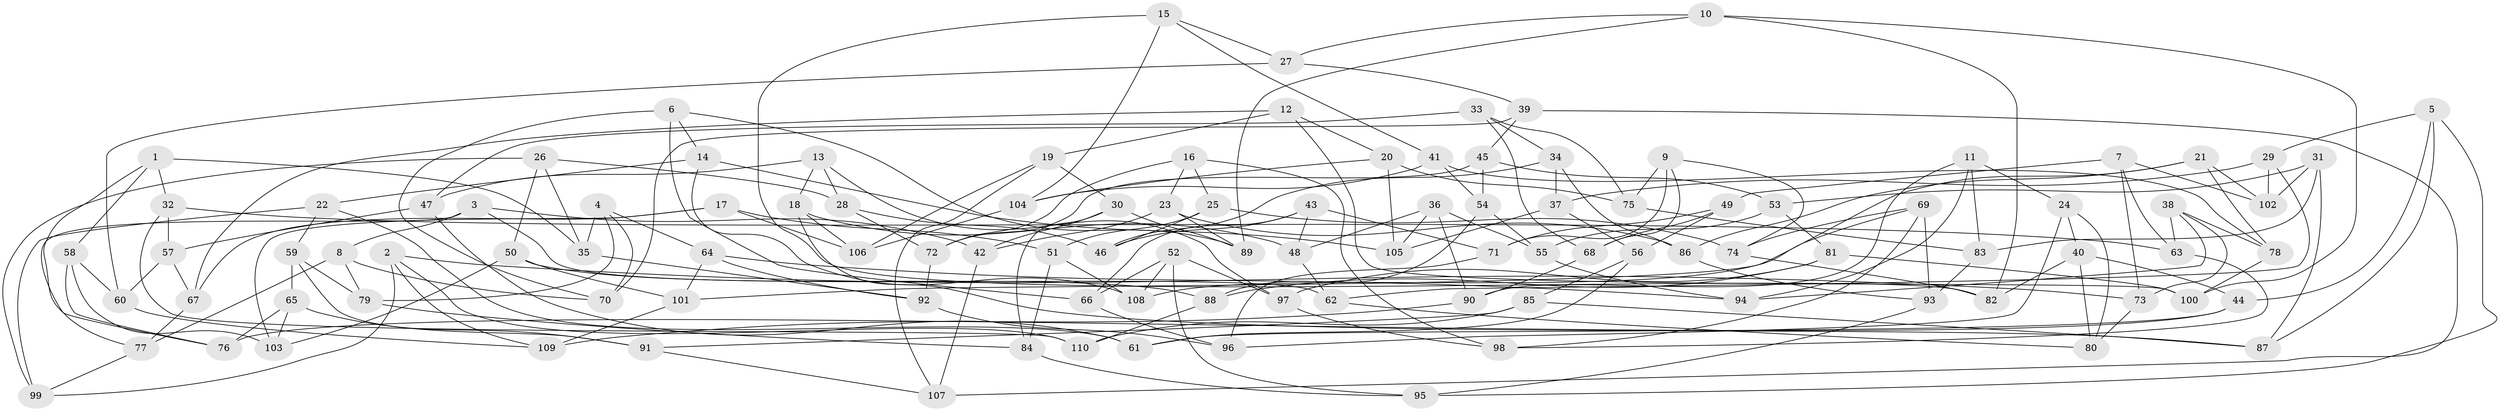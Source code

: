 // Generated by graph-tools (version 1.1) at 2025/38/03/09/25 02:38:11]
// undirected, 110 vertices, 220 edges
graph export_dot {
graph [start="1"]
  node [color=gray90,style=filled];
  1;
  2;
  3;
  4;
  5;
  6;
  7;
  8;
  9;
  10;
  11;
  12;
  13;
  14;
  15;
  16;
  17;
  18;
  19;
  20;
  21;
  22;
  23;
  24;
  25;
  26;
  27;
  28;
  29;
  30;
  31;
  32;
  33;
  34;
  35;
  36;
  37;
  38;
  39;
  40;
  41;
  42;
  43;
  44;
  45;
  46;
  47;
  48;
  49;
  50;
  51;
  52;
  53;
  54;
  55;
  56;
  57;
  58;
  59;
  60;
  61;
  62;
  63;
  64;
  65;
  66;
  67;
  68;
  69;
  70;
  71;
  72;
  73;
  74;
  75;
  76;
  77;
  78;
  79;
  80;
  81;
  82;
  83;
  84;
  85;
  86;
  87;
  88;
  89;
  90;
  91;
  92;
  93;
  94;
  95;
  96;
  97;
  98;
  99;
  100;
  101;
  102;
  103;
  104;
  105;
  106;
  107;
  108;
  109;
  110;
  1 -- 35;
  1 -- 32;
  1 -- 76;
  1 -- 58;
  2 -- 73;
  2 -- 109;
  2 -- 110;
  2 -- 99;
  3 -- 8;
  3 -- 62;
  3 -- 42;
  3 -- 77;
  4 -- 35;
  4 -- 64;
  4 -- 70;
  4 -- 79;
  5 -- 29;
  5 -- 87;
  5 -- 95;
  5 -- 44;
  6 -- 66;
  6 -- 89;
  6 -- 70;
  6 -- 14;
  7 -- 102;
  7 -- 73;
  7 -- 63;
  7 -- 49;
  8 -- 70;
  8 -- 79;
  8 -- 77;
  9 -- 68;
  9 -- 71;
  9 -- 75;
  9 -- 74;
  10 -- 89;
  10 -- 100;
  10 -- 27;
  10 -- 82;
  11 -- 24;
  11 -- 94;
  11 -- 83;
  11 -- 90;
  12 -- 67;
  12 -- 19;
  12 -- 20;
  12 -- 100;
  13 -- 47;
  13 -- 18;
  13 -- 28;
  13 -- 97;
  14 -- 22;
  14 -- 108;
  14 -- 105;
  15 -- 27;
  15 -- 82;
  15 -- 41;
  15 -- 104;
  16 -- 98;
  16 -- 72;
  16 -- 25;
  16 -- 23;
  17 -- 51;
  17 -- 67;
  17 -- 103;
  17 -- 106;
  18 -- 48;
  18 -- 106;
  18 -- 87;
  19 -- 30;
  19 -- 107;
  19 -- 106;
  20 -- 105;
  20 -- 75;
  20 -- 104;
  21 -- 78;
  21 -- 86;
  21 -- 102;
  21 -- 108;
  22 -- 61;
  22 -- 59;
  22 -- 99;
  23 -- 89;
  23 -- 86;
  23 -- 42;
  24 -- 96;
  24 -- 40;
  24 -- 80;
  25 -- 74;
  25 -- 46;
  25 -- 51;
  26 -- 99;
  26 -- 35;
  26 -- 50;
  26 -- 28;
  27 -- 60;
  27 -- 39;
  28 -- 72;
  28 -- 46;
  29 -- 62;
  29 -- 102;
  29 -- 37;
  30 -- 89;
  30 -- 42;
  30 -- 84;
  31 -- 87;
  31 -- 83;
  31 -- 53;
  31 -- 102;
  32 -- 63;
  32 -- 57;
  32 -- 110;
  33 -- 34;
  33 -- 75;
  33 -- 68;
  33 -- 47;
  34 -- 46;
  34 -- 86;
  34 -- 37;
  35 -- 92;
  36 -- 105;
  36 -- 90;
  36 -- 55;
  36 -- 48;
  37 -- 56;
  37 -- 105;
  38 -- 63;
  38 -- 73;
  38 -- 94;
  38 -- 78;
  39 -- 45;
  39 -- 107;
  39 -- 70;
  40 -- 44;
  40 -- 82;
  40 -- 80;
  41 -- 54;
  41 -- 104;
  41 -- 78;
  42 -- 107;
  43 -- 48;
  43 -- 66;
  43 -- 71;
  43 -- 46;
  44 -- 61;
  44 -- 76;
  45 -- 53;
  45 -- 72;
  45 -- 54;
  47 -- 61;
  47 -- 57;
  48 -- 62;
  49 -- 71;
  49 -- 68;
  49 -- 56;
  50 -- 88;
  50 -- 101;
  50 -- 103;
  51 -- 84;
  51 -- 108;
  52 -- 95;
  52 -- 66;
  52 -- 97;
  52 -- 108;
  53 -- 81;
  53 -- 55;
  54 -- 55;
  54 -- 88;
  55 -- 94;
  56 -- 85;
  56 -- 61;
  57 -- 67;
  57 -- 60;
  58 -- 103;
  58 -- 60;
  58 -- 76;
  59 -- 91;
  59 -- 65;
  59 -- 79;
  60 -- 109;
  62 -- 80;
  63 -- 98;
  64 -- 101;
  64 -- 94;
  64 -- 92;
  65 -- 76;
  65 -- 91;
  65 -- 103;
  66 -- 96;
  67 -- 77;
  68 -- 90;
  69 -- 74;
  69 -- 98;
  69 -- 101;
  69 -- 93;
  71 -- 96;
  72 -- 92;
  73 -- 80;
  74 -- 82;
  75 -- 83;
  77 -- 99;
  78 -- 100;
  79 -- 84;
  81 -- 88;
  81 -- 100;
  81 -- 97;
  83 -- 93;
  84 -- 95;
  85 -- 91;
  85 -- 87;
  85 -- 110;
  86 -- 93;
  88 -- 110;
  90 -- 109;
  91 -- 107;
  92 -- 96;
  93 -- 95;
  97 -- 98;
  101 -- 109;
  104 -- 106;
}
